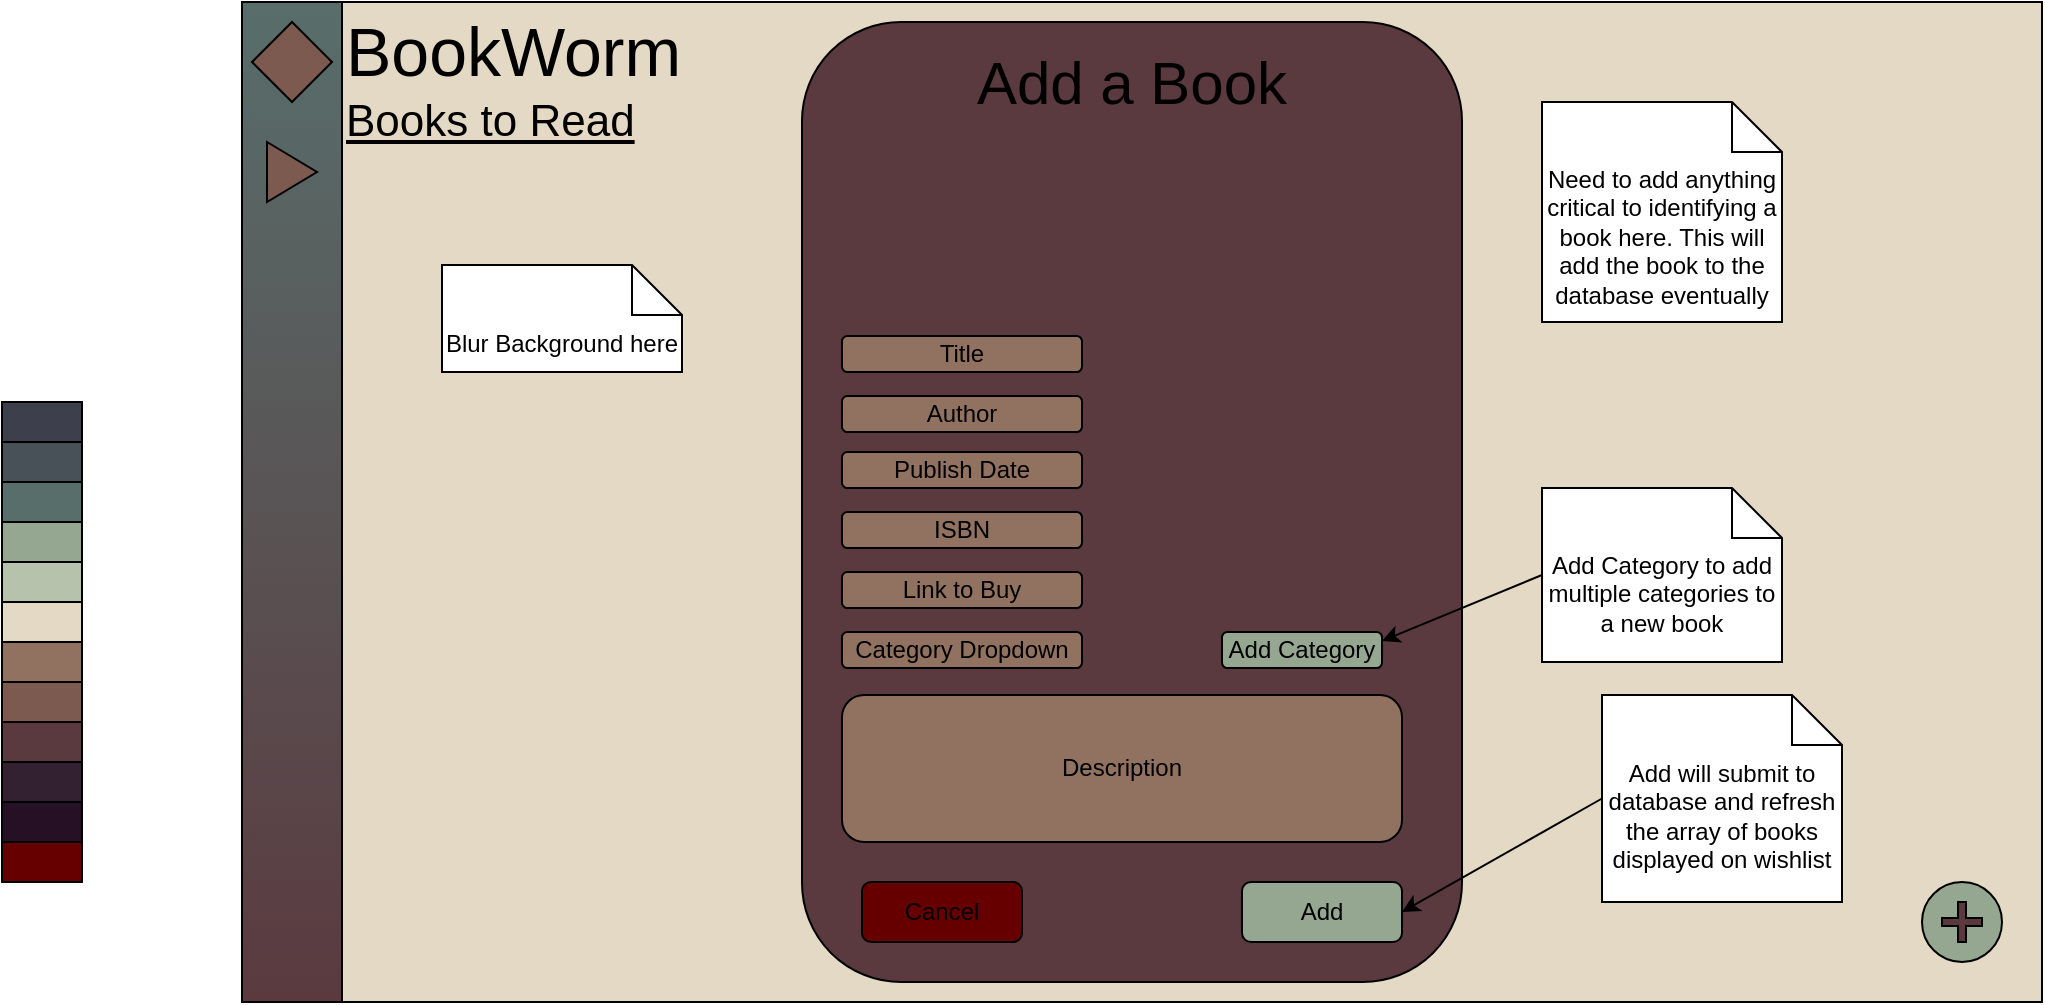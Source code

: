 <mxfile version="13.9.9" type="device"><diagram id="01kk0Wllw0KPYTgPwyzk" name="Page-1"><mxGraphModel dx="2148" dy="722" grid="1" gridSize="10" guides="1" tooltips="1" connect="1" arrows="1" fold="1" page="1" pageScale="1" pageWidth="850" pageHeight="1100" math="0" shadow="0"><root><mxCell id="0"/><mxCell id="1" parent="0"/><mxCell id="qUtaw_aa9tTKNWQDHcug-2" value="" style="whiteSpace=wrap;html=1;fillColor=#E4D9C5;" vertex="1" parent="1"><mxGeometry x="40" y="40" width="900" height="500" as="geometry"/></mxCell><mxCell id="qUtaw_aa9tTKNWQDHcug-3" value="" style="rounded=0;whiteSpace=wrap;html=1;fillColor=#586E6B;gradientColor=#5A3A3F;" vertex="1" parent="1"><mxGeometry x="40" y="40" width="50" height="500" as="geometry"/></mxCell><mxCell id="qUtaw_aa9tTKNWQDHcug-4" value="&lt;font style=&quot;font-size: 34px&quot;&gt;BookWorm&lt;/font&gt;" style="text;html=1;strokeColor=none;fillColor=none;align=left;verticalAlign=middle;whiteSpace=wrap;rounded=0;" vertex="1" parent="1"><mxGeometry x="90" y="40" width="200" height="50" as="geometry"/></mxCell><mxCell id="qUtaw_aa9tTKNWQDHcug-5" value="&lt;font style=&quot;font-size: 22px&quot;&gt;&lt;u&gt;Books to Read&lt;/u&gt;&lt;/font&gt;" style="text;html=1;strokeColor=none;fillColor=none;align=left;verticalAlign=middle;whiteSpace=wrap;rounded=0;" vertex="1" parent="1"><mxGeometry x="90" y="90" width="170" height="20" as="geometry"/></mxCell><mxCell id="qUtaw_aa9tTKNWQDHcug-29" value="" style="rounded=1;whiteSpace=wrap;html=1;fillColor=#5A3A3F;" vertex="1" parent="1"><mxGeometry x="320" y="50" width="330" height="480" as="geometry"/></mxCell><mxCell id="qUtaw_aa9tTKNWQDHcug-30" value="&lt;font style=&quot;font-size: 30px&quot;&gt;Add a Book&lt;/font&gt;" style="text;html=1;strokeColor=none;fillColor=none;align=center;verticalAlign=middle;whiteSpace=wrap;rounded=0;" vertex="1" parent="1"><mxGeometry x="385" y="70" width="200" height="20" as="geometry"/></mxCell><mxCell id="qUtaw_aa9tTKNWQDHcug-33" value="Add" style="rounded=1;whiteSpace=wrap;html=1;fillColor=#95A791;" vertex="1" parent="1"><mxGeometry x="540" y="480" width="80" height="30" as="geometry"/></mxCell><mxCell id="qUtaw_aa9tTKNWQDHcug-59" value="" style="ellipse;whiteSpace=wrap;html=1;aspect=fixed;fillColor=#95A791;" vertex="1" parent="1"><mxGeometry x="880" y="480" width="40" height="40" as="geometry"/></mxCell><mxCell id="qUtaw_aa9tTKNWQDHcug-60" value="" style="shape=cross;whiteSpace=wrap;html=1;fillColor=#5A3A3F;" vertex="1" parent="1"><mxGeometry x="890" y="490" width="20" height="20" as="geometry"/></mxCell><mxCell id="qUtaw_aa9tTKNWQDHcug-61" value="" style="rhombus;whiteSpace=wrap;html=1;fillColor=#7C5A50;" vertex="1" parent="1"><mxGeometry x="45" y="50" width="40" height="40" as="geometry"/></mxCell><mxCell id="qUtaw_aa9tTKNWQDHcug-62" value="" style="triangle;whiteSpace=wrap;html=1;fillColor=#7C5A50;" vertex="1" parent="1"><mxGeometry x="52.5" y="110" width="25" height="30" as="geometry"/></mxCell><mxCell id="qUtaw_aa9tTKNWQDHcug-63" value="" style="shape=image;html=1;verticalAlign=top;verticalLabelPosition=bottom;labelBackgroundColor=#7C5A50;imageAspect=0;aspect=fixed;image=https://cdn0.iconfinder.com/data/icons/neu-game/24/game_leaderboard_rank_ranking_competition-128.png;fillColor=#784B2E;labelBorderColor=#5A3A3F;fontColor=#7C5A50;" vertex="1" parent="1"><mxGeometry x="45" y="152" width="40" height="40" as="geometry"/></mxCell><mxCell id="qUtaw_aa9tTKNWQDHcug-76" value="" style="rounded=0;whiteSpace=wrap;html=1;fillColor=#3d3f4c;" vertex="1" parent="1"><mxGeometry x="-80" y="240" width="40" height="20" as="geometry"/></mxCell><mxCell id="qUtaw_aa9tTKNWQDHcug-77" value="" style="rounded=0;whiteSpace=wrap;html=1;fillColor=#485158;" vertex="1" parent="1"><mxGeometry x="-80" y="260" width="40" height="20" as="geometry"/></mxCell><mxCell id="qUtaw_aa9tTKNWQDHcug-78" value="" style="rounded=0;whiteSpace=wrap;html=1;fillColor=#586e6b;" vertex="1" parent="1"><mxGeometry x="-80" y="280" width="40" height="20" as="geometry"/></mxCell><mxCell id="qUtaw_aa9tTKNWQDHcug-79" value="" style="rounded=0;whiteSpace=wrap;html=1;fillColor=#95a791;" vertex="1" parent="1"><mxGeometry x="-80" y="300" width="40" height="20" as="geometry"/></mxCell><mxCell id="qUtaw_aa9tTKNWQDHcug-80" value="" style="rounded=0;whiteSpace=wrap;html=1;fillColor=#917260;" vertex="1" parent="1"><mxGeometry x="-80" y="360" width="40" height="20" as="geometry"/></mxCell><mxCell id="qUtaw_aa9tTKNWQDHcug-81" value="" style="rounded=0;whiteSpace=wrap;html=1;fillColor=#7c5a50;" vertex="1" parent="1"><mxGeometry x="-80" y="380" width="40" height="20" as="geometry"/></mxCell><mxCell id="qUtaw_aa9tTKNWQDHcug-82" value="" style="rounded=0;whiteSpace=wrap;html=1;fillColor=#5a3a3f;" vertex="1" parent="1"><mxGeometry x="-80" y="400" width="40" height="20" as="geometry"/></mxCell><mxCell id="qUtaw_aa9tTKNWQDHcug-83" value="" style="rounded=0;whiteSpace=wrap;html=1;fillColor=#332131;" vertex="1" parent="1"><mxGeometry x="-80" y="420" width="40" height="20" as="geometry"/></mxCell><mxCell id="qUtaw_aa9tTKNWQDHcug-84" value="" style="rounded=0;whiteSpace=wrap;html=1;fillColor=#261025;" vertex="1" parent="1"><mxGeometry x="-80" y="440" width="40" height="20" as="geometry"/></mxCell><mxCell id="qUtaw_aa9tTKNWQDHcug-85" value="" style="rounded=0;whiteSpace=wrap;html=1;fillColor=#e4d9c5;" vertex="1" parent="1"><mxGeometry x="-80" y="340" width="40" height="20" as="geometry"/></mxCell><mxCell id="qUtaw_aa9tTKNWQDHcug-86" value="" style="rounded=0;whiteSpace=wrap;html=1;fillColor=#b6c2ac;" vertex="1" parent="1"><mxGeometry x="-80" y="320" width="40" height="20" as="geometry"/></mxCell><mxCell id="qUtaw_aa9tTKNWQDHcug-89" value="" style="rounded=0;whiteSpace=wrap;html=1;fillColor=#660000;" vertex="1" parent="1"><mxGeometry x="-80" y="460" width="40" height="20" as="geometry"/></mxCell><mxCell id="qUtaw_aa9tTKNWQDHcug-93" value="Title" style="rounded=1;whiteSpace=wrap;html=1;fillColor=#917260;" vertex="1" parent="1"><mxGeometry x="340" y="207" width="120" height="18" as="geometry"/></mxCell><mxCell id="qUtaw_aa9tTKNWQDHcug-95" value="Author" style="rounded=1;whiteSpace=wrap;html=1;fillColor=#917260;" vertex="1" parent="1"><mxGeometry x="340" y="237" width="120" height="18" as="geometry"/></mxCell><mxCell id="qUtaw_aa9tTKNWQDHcug-96" value="Publish Date" style="rounded=1;whiteSpace=wrap;html=1;fillColor=#917260;" vertex="1" parent="1"><mxGeometry x="340" y="265" width="120" height="18" as="geometry"/></mxCell><mxCell id="qUtaw_aa9tTKNWQDHcug-97" value="ISBN" style="rounded=1;whiteSpace=wrap;html=1;fillColor=#917260;" vertex="1" parent="1"><mxGeometry x="340" y="295" width="120" height="18" as="geometry"/></mxCell><mxCell id="qUtaw_aa9tTKNWQDHcug-98" value="Link to Buy" style="rounded=1;whiteSpace=wrap;html=1;fillColor=#917260;" vertex="1" parent="1"><mxGeometry x="340" y="325" width="120" height="18" as="geometry"/></mxCell><mxCell id="qUtaw_aa9tTKNWQDHcug-99" value="Category Dropdown" style="rounded=1;whiteSpace=wrap;html=1;fillColor=#917260;" vertex="1" parent="1"><mxGeometry x="340" y="355" width="120" height="18" as="geometry"/></mxCell><mxCell id="qUtaw_aa9tTKNWQDHcug-100" value="Add Category" style="rounded=1;whiteSpace=wrap;html=1;fillColor=#95A791;" vertex="1" parent="1"><mxGeometry x="530" y="355" width="80" height="18" as="geometry"/></mxCell><mxCell id="qUtaw_aa9tTKNWQDHcug-101" value="Add Category to add multiple categories to a new book" style="shape=note2;boundedLbl=1;whiteSpace=wrap;html=1;size=25;verticalAlign=top;align=center;fillColor=#FFFFFF;" vertex="1" parent="1"><mxGeometry x="690" y="283" width="120" height="87" as="geometry"/></mxCell><mxCell id="qUtaw_aa9tTKNWQDHcug-102" value="" style="endArrow=classic;html=1;exitX=0;exitY=0.5;exitDx=0;exitDy=0;exitPerimeter=0;entryX=1;entryY=0.25;entryDx=0;entryDy=0;" edge="1" parent="1" source="qUtaw_aa9tTKNWQDHcug-101" target="qUtaw_aa9tTKNWQDHcug-100"><mxGeometry width="50" height="50" relative="1" as="geometry"><mxPoint x="420" y="340" as="sourcePoint"/><mxPoint x="470" y="290" as="targetPoint"/></mxGeometry></mxCell><mxCell id="qUtaw_aa9tTKNWQDHcug-104" value="Need to add anything critical to identifying a book here. This will add the book to the database eventually" style="shape=note2;boundedLbl=1;whiteSpace=wrap;html=1;size=25;verticalAlign=top;align=center;fillColor=#FFFFFF;" vertex="1" parent="1"><mxGeometry x="690" y="90" width="120" height="110" as="geometry"/></mxCell><mxCell id="qUtaw_aa9tTKNWQDHcug-105" value="Cancel" style="rounded=1;whiteSpace=wrap;html=1;fillColor=#660000;" vertex="1" parent="1"><mxGeometry x="350" y="480" width="80" height="30" as="geometry"/></mxCell><mxCell id="qUtaw_aa9tTKNWQDHcug-106" value="Blur Background here" style="shape=note2;boundedLbl=1;whiteSpace=wrap;html=1;size=25;verticalAlign=top;align=center;fillColor=#FFFFFF;" vertex="1" parent="1"><mxGeometry x="140" y="171.5" width="120" height="53.5" as="geometry"/></mxCell><mxCell id="qUtaw_aa9tTKNWQDHcug-107" value="Add will submit to database and refresh the array of books displayed on wishlist" style="shape=note2;boundedLbl=1;whiteSpace=wrap;html=1;size=25;verticalAlign=top;align=center;fillColor=#FFFFFF;" vertex="1" parent="1"><mxGeometry x="720" y="386.5" width="120" height="103.5" as="geometry"/></mxCell><mxCell id="qUtaw_aa9tTKNWQDHcug-108" value="" style="endArrow=classic;html=1;exitX=0;exitY=0.5;exitDx=0;exitDy=0;exitPerimeter=0;entryX=1;entryY=0.5;entryDx=0;entryDy=0;" edge="1" parent="1" source="qUtaw_aa9tTKNWQDHcug-107" target="qUtaw_aa9tTKNWQDHcug-33"><mxGeometry width="50" height="50" relative="1" as="geometry"><mxPoint x="480" y="330" as="sourcePoint"/><mxPoint x="530" y="280" as="targetPoint"/></mxGeometry></mxCell><mxCell id="qUtaw_aa9tTKNWQDHcug-109" value="Description" style="rounded=1;whiteSpace=wrap;html=1;fillColor=#917260;" vertex="1" parent="1"><mxGeometry x="340" y="386.5" width="280" height="73.5" as="geometry"/></mxCell></root></mxGraphModel></diagram></mxfile>
